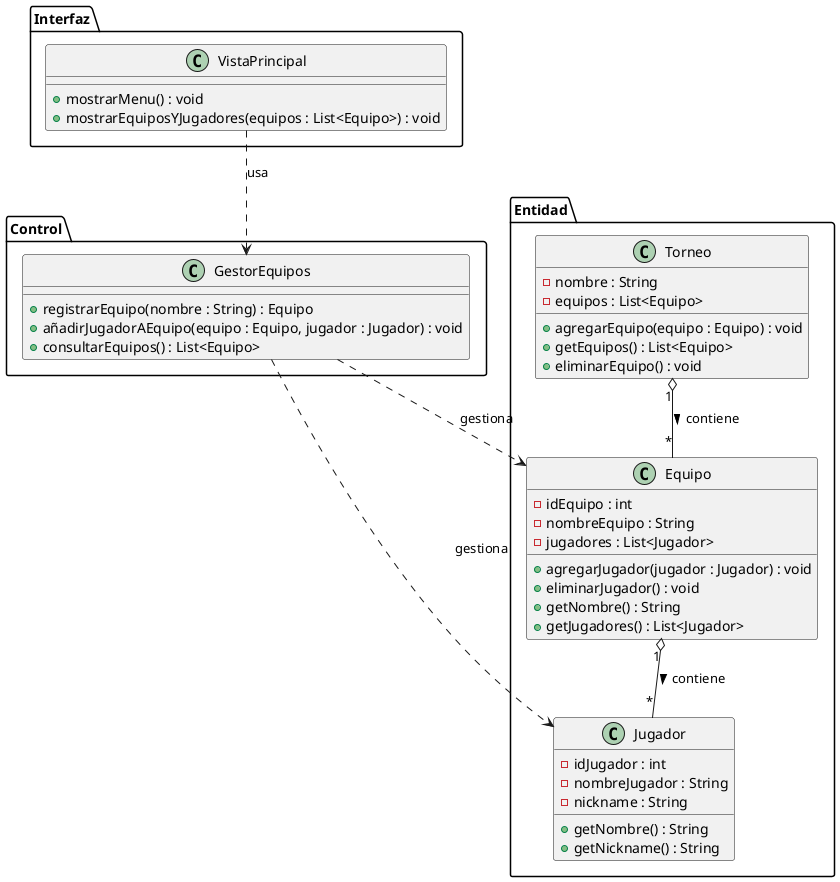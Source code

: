 @startuml

package "Entidad" {
    class Equipo {
        -idEquipo : int
        -nombreEquipo : String
        -jugadores : List<Jugador>

        +agregarJugador(jugador : Jugador) : void
        +eliminarJugador() : void
        +getNombre() : String
        +getJugadores() : List<Jugador>
    }

    class Jugador {
        -idJugador : int
        -nombreJugador : String
        -nickname : String

        +getNombre() : String
        +getNickname() : String
    }

    class Torneo {
        -nombre : String
        -equipos : List<Equipo>

        +agregarEquipo(equipo : Equipo) : void
        +getEquipos() : List<Equipo>
        +eliminarEquipo() : void
    }
}

package "Control" {
    class GestorEquipos {
        +registrarEquipo(nombre : String) : Equipo
        +añadirJugadorAEquipo(equipo : Equipo, jugador : Jugador) : void
        +consultarEquipos() : List<Equipo>
    }
}

package "Interfaz" {
    class VistaPrincipal {
        +mostrarMenu() : void
        +mostrarEquiposYJugadores(equipos : List<Equipo>) : void
    }
}

Equipo "1" o-- "*" Jugador : contiene >
Torneo "1" o-- "*" Equipo : contiene >
GestorEquipos ..> Equipo : gestiona
GestorEquipos ..> Jugador : gestiona
VistaPrincipal ..> GestorEquipos : usa

@enduml
